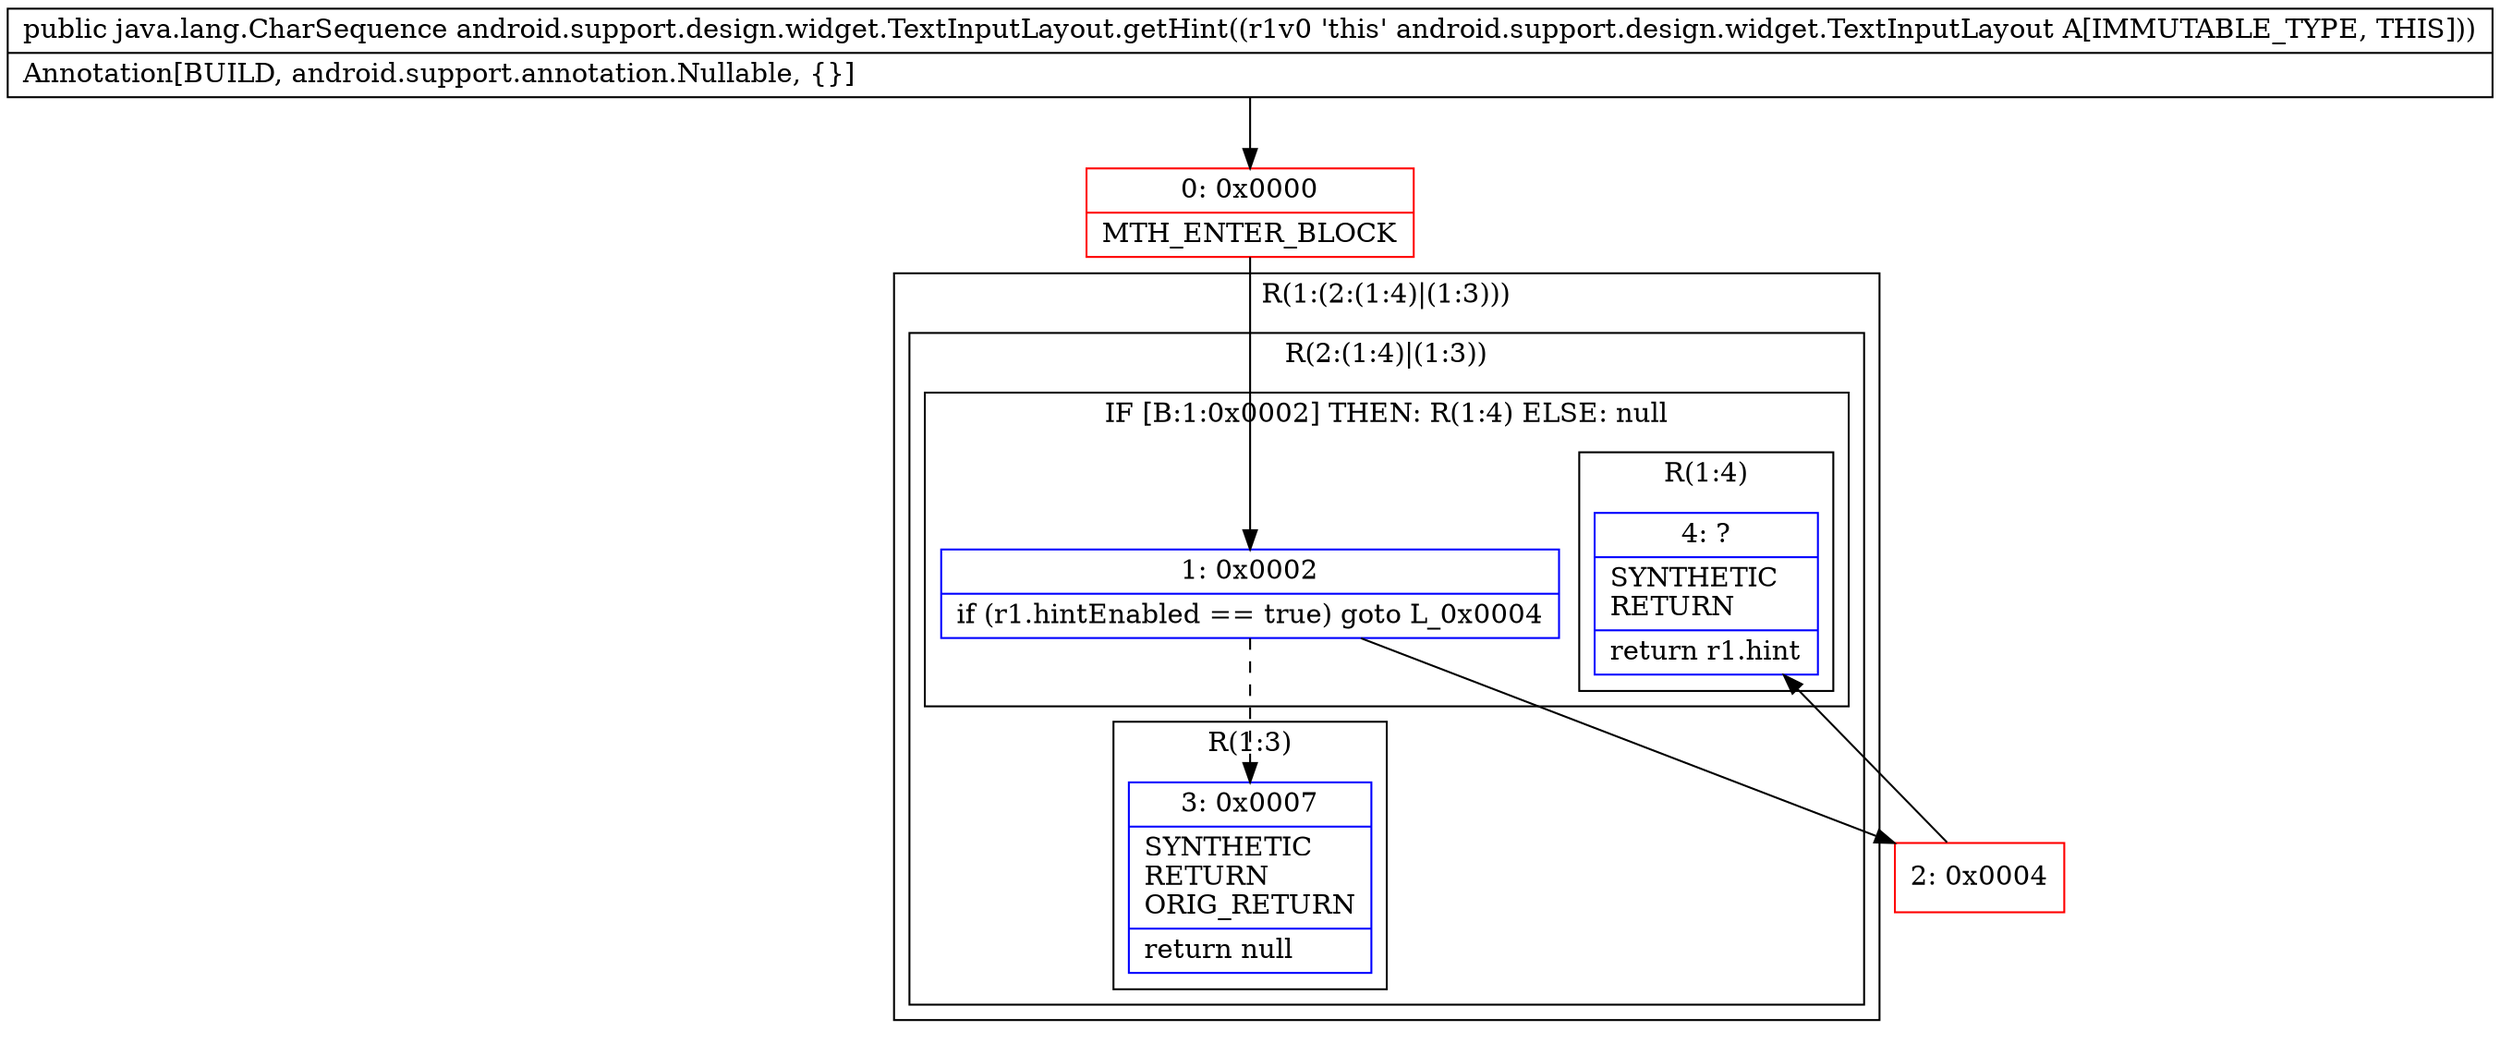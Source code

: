 digraph "CFG forandroid.support.design.widget.TextInputLayout.getHint()Ljava\/lang\/CharSequence;" {
subgraph cluster_Region_361029065 {
label = "R(1:(2:(1:4)|(1:3)))";
node [shape=record,color=blue];
subgraph cluster_Region_1426037750 {
label = "R(2:(1:4)|(1:3))";
node [shape=record,color=blue];
subgraph cluster_IfRegion_797983291 {
label = "IF [B:1:0x0002] THEN: R(1:4) ELSE: null";
node [shape=record,color=blue];
Node_1 [shape=record,label="{1\:\ 0x0002|if (r1.hintEnabled == true) goto L_0x0004\l}"];
subgraph cluster_Region_5618288 {
label = "R(1:4)";
node [shape=record,color=blue];
Node_4 [shape=record,label="{4\:\ ?|SYNTHETIC\lRETURN\l|return r1.hint\l}"];
}
}
subgraph cluster_Region_864834854 {
label = "R(1:3)";
node [shape=record,color=blue];
Node_3 [shape=record,label="{3\:\ 0x0007|SYNTHETIC\lRETURN\lORIG_RETURN\l|return null\l}"];
}
}
}
Node_0 [shape=record,color=red,label="{0\:\ 0x0000|MTH_ENTER_BLOCK\l}"];
Node_2 [shape=record,color=red,label="{2\:\ 0x0004}"];
MethodNode[shape=record,label="{public java.lang.CharSequence android.support.design.widget.TextInputLayout.getHint((r1v0 'this' android.support.design.widget.TextInputLayout A[IMMUTABLE_TYPE, THIS]))  | Annotation[BUILD, android.support.annotation.Nullable, \{\}]\l}"];
MethodNode -> Node_0;
Node_1 -> Node_2;
Node_1 -> Node_3[style=dashed];
Node_0 -> Node_1;
Node_2 -> Node_4;
}

